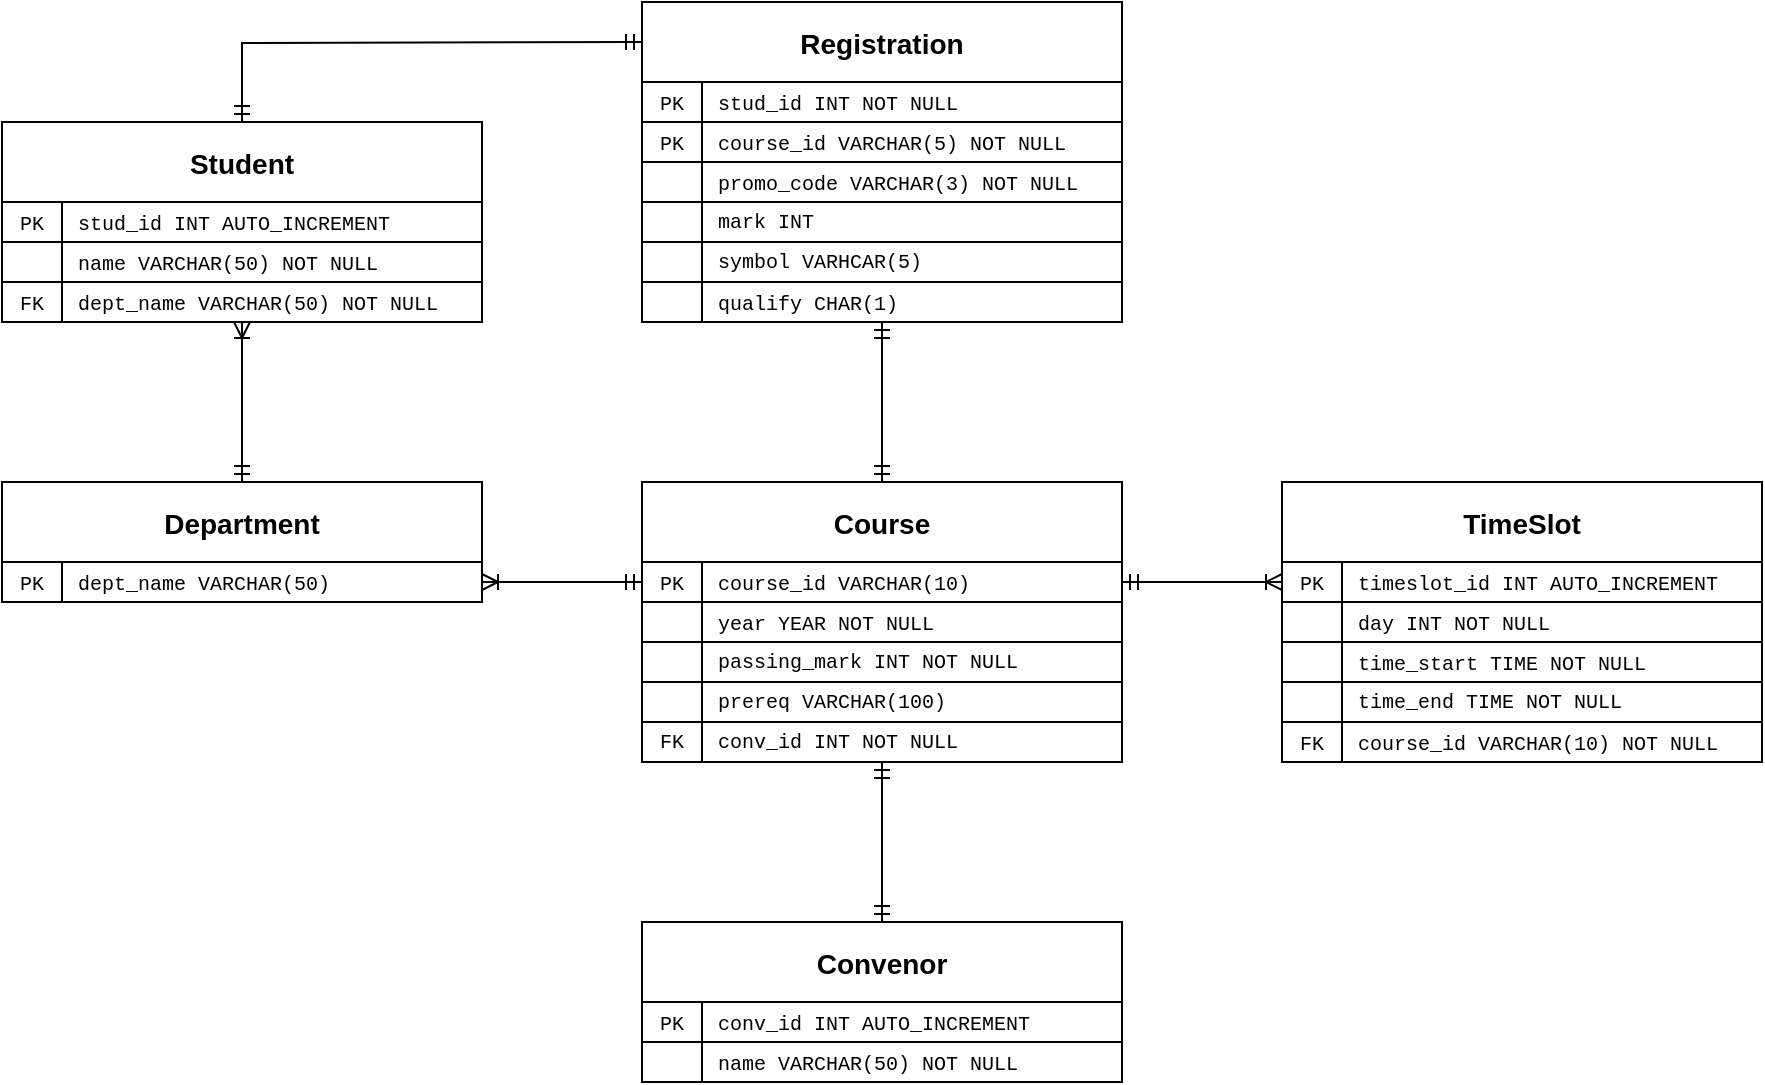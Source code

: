 <mxfile version="24.2.5" type="device">
  <diagram id="R2lEEEUBdFMjLlhIrx00" name="Page-1">
    <mxGraphModel dx="1059" dy="1504" grid="1" gridSize="10" guides="1" tooltips="1" connect="1" arrows="1" fold="1" page="1" pageScale="1" pageWidth="960" pageHeight="620" math="0" shadow="0" extFonts="Permanent Marker^https://fonts.googleapis.com/css?family=Permanent+Marker">
      <root>
        <mxCell id="0" />
        <mxCell id="1" parent="0" />
        <mxCell id="j0z5t2fhLflgDNvAX0k3-1" value="TimeSlot" style="shape=table;startSize=40;container=1;collapsible=0;childLayout=tableLayout;fixedRows=1;rowLines=0;align=center;resizeLast=1;swimlaneFillColor=none;fontSize=14;fontStyle=1" vertex="1" parent="1">
          <mxGeometry x="680" y="280" width="240" height="140" as="geometry">
            <mxRectangle x="120" y="120" width="80" height="30" as="alternateBounds" />
          </mxGeometry>
        </mxCell>
        <mxCell id="j0z5t2fhLflgDNvAX0k3-2" value="" style="shape=partialRectangle;collapsible=0;dropTarget=0;pointerEvents=0;fillColor=none;points=[[0,0.5],[1,0.5]];portConstraint=eastwest;top=0;left=0;right=0;bottom=1;fontSize=10;fontFamily=Courier New;" vertex="1" parent="j0z5t2fhLflgDNvAX0k3-1">
          <mxGeometry y="40" width="240" height="20" as="geometry" />
        </mxCell>
        <mxCell id="j0z5t2fhLflgDNvAX0k3-3" value="PK" style="shape=partialRectangle;overflow=hidden;connectable=0;fillColor=none;top=0;left=0;bottom=0;right=0;fontSize=10;fontFamily=Courier New;" vertex="1" parent="j0z5t2fhLflgDNvAX0k3-2">
          <mxGeometry width="30" height="20" as="geometry">
            <mxRectangle width="30" height="20" as="alternateBounds" />
          </mxGeometry>
        </mxCell>
        <mxCell id="j0z5t2fhLflgDNvAX0k3-4" value="timeslot_id INT AUTO_INCREMENT" style="shape=partialRectangle;overflow=hidden;connectable=0;fillColor=none;top=0;left=0;bottom=0;right=0;align=left;spacingLeft=6;fontSize=10;fontFamily=Courier New;" vertex="1" parent="j0z5t2fhLflgDNvAX0k3-2">
          <mxGeometry x="30" width="210" height="20" as="geometry">
            <mxRectangle width="210" height="20" as="alternateBounds" />
          </mxGeometry>
        </mxCell>
        <mxCell id="j0z5t2fhLflgDNvAX0k3-5" value="" style="shape=partialRectangle;collapsible=0;dropTarget=0;pointerEvents=0;fillColor=none;top=0;left=0;bottom=1;right=0;points=[[0,0.5],[1,0.5]];portConstraint=eastwest;fontSize=10;fontFamily=Courier New;" vertex="1" parent="j0z5t2fhLflgDNvAX0k3-1">
          <mxGeometry y="60" width="240" height="20" as="geometry" />
        </mxCell>
        <mxCell id="j0z5t2fhLflgDNvAX0k3-6" value="" style="shape=partialRectangle;connectable=0;fillColor=none;top=0;left=0;bottom=0;right=0;overflow=hidden;fontSize=10;fontFamily=Courier New;" vertex="1" parent="j0z5t2fhLflgDNvAX0k3-5">
          <mxGeometry width="30" height="20" as="geometry">
            <mxRectangle width="30" height="20" as="alternateBounds" />
          </mxGeometry>
        </mxCell>
        <mxCell id="j0z5t2fhLflgDNvAX0k3-7" value="day INT NOT NULL" style="shape=partialRectangle;connectable=0;fillColor=none;top=0;left=0;bottom=0;right=0;align=left;spacingLeft=6;overflow=hidden;fontSize=10;fontFamily=Courier New;" vertex="1" parent="j0z5t2fhLflgDNvAX0k3-5">
          <mxGeometry x="30" width="210" height="20" as="geometry">
            <mxRectangle width="210" height="20" as="alternateBounds" />
          </mxGeometry>
        </mxCell>
        <mxCell id="j0z5t2fhLflgDNvAX0k3-8" value="" style="shape=tableRow;horizontal=0;startSize=0;swimlaneHead=0;swimlaneBody=0;fillColor=none;collapsible=0;dropTarget=0;points=[[0,0.5],[1,0.5]];portConstraint=eastwest;top=0;left=0;right=0;bottom=1;fontSize=10;fontFamily=Courier New;" vertex="1" parent="j0z5t2fhLflgDNvAX0k3-1">
          <mxGeometry y="80" width="240" height="20" as="geometry" />
        </mxCell>
        <mxCell id="j0z5t2fhLflgDNvAX0k3-9" value="" style="shape=partialRectangle;connectable=0;fillColor=none;top=0;left=0;bottom=0;right=0;overflow=hidden;fontSize=10;fontFamily=Courier New;" vertex="1" parent="j0z5t2fhLflgDNvAX0k3-8">
          <mxGeometry width="30" height="20" as="geometry">
            <mxRectangle width="30" height="20" as="alternateBounds" />
          </mxGeometry>
        </mxCell>
        <mxCell id="j0z5t2fhLflgDNvAX0k3-10" value="time_start TIME NOT NULL" style="shape=partialRectangle;connectable=0;fillColor=none;top=0;left=0;bottom=0;right=0;align=left;spacingLeft=6;overflow=hidden;fontSize=10;fontFamily=Courier New;" vertex="1" parent="j0z5t2fhLflgDNvAX0k3-8">
          <mxGeometry x="30" width="210" height="20" as="geometry">
            <mxRectangle width="210" height="20" as="alternateBounds" />
          </mxGeometry>
        </mxCell>
        <mxCell id="j0z5t2fhLflgDNvAX0k3-11" value="" style="shape=tableRow;horizontal=0;startSize=0;swimlaneHead=0;swimlaneBody=0;fillColor=none;collapsible=0;dropTarget=0;points=[[0,0.5],[1,0.5]];portConstraint=eastwest;top=0;left=0;right=0;bottom=1;fontSize=10;fontFamily=Courier New;" vertex="1" parent="j0z5t2fhLflgDNvAX0k3-1">
          <mxGeometry y="100" width="240" height="20" as="geometry" />
        </mxCell>
        <mxCell id="j0z5t2fhLflgDNvAX0k3-12" value="" style="shape=partialRectangle;connectable=0;fillColor=none;top=0;left=0;bottom=0;right=0;overflow=hidden;whiteSpace=wrap;html=1;fontSize=10;fontFamily=Courier New;" vertex="1" parent="j0z5t2fhLflgDNvAX0k3-11">
          <mxGeometry width="30" height="20" as="geometry">
            <mxRectangle width="30" height="20" as="alternateBounds" />
          </mxGeometry>
        </mxCell>
        <mxCell id="j0z5t2fhLflgDNvAX0k3-13" value="time_end TIME NOT NULL" style="shape=partialRectangle;connectable=0;fillColor=none;top=0;left=0;bottom=0;right=0;align=left;spacingLeft=6;overflow=hidden;whiteSpace=wrap;html=1;fontSize=10;fontFamily=Courier New;" vertex="1" parent="j0z5t2fhLflgDNvAX0k3-11">
          <mxGeometry x="30" width="210" height="20" as="geometry">
            <mxRectangle width="210" height="20" as="alternateBounds" />
          </mxGeometry>
        </mxCell>
        <mxCell id="j0z5t2fhLflgDNvAX0k3-14" value="" style="shape=tableRow;horizontal=0;startSize=0;swimlaneHead=0;swimlaneBody=0;fillColor=none;collapsible=0;dropTarget=0;points=[[0,0.5],[1,0.5]];portConstraint=eastwest;top=0;left=0;right=0;bottom=1;fontSize=10;fontFamily=Courier New;" vertex="1" parent="j0z5t2fhLflgDNvAX0k3-1">
          <mxGeometry y="120" width="240" height="20" as="geometry" />
        </mxCell>
        <mxCell id="j0z5t2fhLflgDNvAX0k3-15" value="FK" style="shape=partialRectangle;connectable=0;fillColor=none;top=0;left=0;bottom=0;right=0;overflow=hidden;fontSize=10;fontFamily=Courier New;" vertex="1" parent="j0z5t2fhLflgDNvAX0k3-14">
          <mxGeometry width="30" height="20" as="geometry">
            <mxRectangle width="30" height="20" as="alternateBounds" />
          </mxGeometry>
        </mxCell>
        <mxCell id="j0z5t2fhLflgDNvAX0k3-16" value="course_id VARCHAR(10) NOT NULL" style="shape=partialRectangle;connectable=0;fillColor=none;top=0;left=0;bottom=0;right=0;align=left;spacingLeft=6;overflow=hidden;fontSize=10;fontFamily=Courier New;" vertex="1" parent="j0z5t2fhLflgDNvAX0k3-14">
          <mxGeometry x="30" width="210" height="20" as="geometry">
            <mxRectangle width="210" height="20" as="alternateBounds" />
          </mxGeometry>
        </mxCell>
        <mxCell id="j0z5t2fhLflgDNvAX0k3-17" value="Course" style="shape=table;startSize=40;container=1;collapsible=0;childLayout=tableLayout;fixedRows=1;rowLines=0;align=center;resizeLast=1;swimlaneFillColor=none;fontSize=14;fontStyle=1" vertex="1" parent="1">
          <mxGeometry x="360" y="280" width="240" height="140" as="geometry">
            <mxRectangle x="120" y="120" width="80" height="30" as="alternateBounds" />
          </mxGeometry>
        </mxCell>
        <mxCell id="j0z5t2fhLflgDNvAX0k3-18" value="" style="shape=partialRectangle;collapsible=0;dropTarget=0;pointerEvents=0;fillColor=none;points=[[0,0.5],[1,0.5]];portConstraint=eastwest;top=0;left=0;right=0;bottom=1;fontSize=10;fontFamily=Courier New;" vertex="1" parent="j0z5t2fhLflgDNvAX0k3-17">
          <mxGeometry y="40" width="240" height="20" as="geometry" />
        </mxCell>
        <mxCell id="j0z5t2fhLflgDNvAX0k3-19" value="PK" style="shape=partialRectangle;overflow=hidden;connectable=0;fillColor=none;top=0;left=0;bottom=0;right=0;fontSize=10;fontFamily=Courier New;" vertex="1" parent="j0z5t2fhLflgDNvAX0k3-18">
          <mxGeometry width="30" height="20" as="geometry">
            <mxRectangle width="30" height="20" as="alternateBounds" />
          </mxGeometry>
        </mxCell>
        <mxCell id="j0z5t2fhLflgDNvAX0k3-20" value="course_id VARCHAR(10)" style="shape=partialRectangle;overflow=hidden;connectable=0;fillColor=none;top=0;left=0;bottom=0;right=0;align=left;spacingLeft=6;fontSize=10;fontFamily=Courier New;" vertex="1" parent="j0z5t2fhLflgDNvAX0k3-18">
          <mxGeometry x="30" width="210" height="20" as="geometry">
            <mxRectangle width="210" height="20" as="alternateBounds" />
          </mxGeometry>
        </mxCell>
        <mxCell id="j0z5t2fhLflgDNvAX0k3-21" value="" style="shape=partialRectangle;collapsible=0;dropTarget=0;pointerEvents=0;fillColor=none;top=0;left=0;bottom=1;right=0;points=[[0,0.5],[1,0.5]];portConstraint=eastwest;fontSize=10;fontFamily=Courier New;" vertex="1" parent="j0z5t2fhLflgDNvAX0k3-17">
          <mxGeometry y="60" width="240" height="20" as="geometry" />
        </mxCell>
        <mxCell id="j0z5t2fhLflgDNvAX0k3-22" value="" style="shape=partialRectangle;connectable=0;fillColor=none;top=0;left=0;bottom=0;right=0;overflow=hidden;fontSize=10;fontFamily=Courier New;" vertex="1" parent="j0z5t2fhLflgDNvAX0k3-21">
          <mxGeometry width="30" height="20" as="geometry">
            <mxRectangle width="30" height="20" as="alternateBounds" />
          </mxGeometry>
        </mxCell>
        <mxCell id="j0z5t2fhLflgDNvAX0k3-23" value="year YEAR NOT NULL" style="shape=partialRectangle;connectable=0;fillColor=none;top=0;left=0;bottom=0;right=0;align=left;spacingLeft=6;overflow=hidden;fontSize=10;fontFamily=Courier New;" vertex="1" parent="j0z5t2fhLflgDNvAX0k3-21">
          <mxGeometry x="30" width="210" height="20" as="geometry">
            <mxRectangle width="210" height="20" as="alternateBounds" />
          </mxGeometry>
        </mxCell>
        <mxCell id="j0z5t2fhLflgDNvAX0k3-24" value="" style="shape=tableRow;horizontal=0;startSize=0;swimlaneHead=0;swimlaneBody=0;fillColor=none;collapsible=0;dropTarget=0;points=[[0,0.5],[1,0.5]];portConstraint=eastwest;top=0;left=0;right=0;bottom=1;fontSize=10;fontFamily=Courier New;" vertex="1" parent="j0z5t2fhLflgDNvAX0k3-17">
          <mxGeometry y="80" width="240" height="20" as="geometry" />
        </mxCell>
        <mxCell id="j0z5t2fhLflgDNvAX0k3-25" value="" style="shape=partialRectangle;connectable=0;fillColor=none;top=0;left=0;bottom=0;right=0;overflow=hidden;whiteSpace=wrap;html=1;fontSize=10;fontFamily=Courier New;" vertex="1" parent="j0z5t2fhLflgDNvAX0k3-24">
          <mxGeometry width="30" height="20" as="geometry">
            <mxRectangle width="30" height="20" as="alternateBounds" />
          </mxGeometry>
        </mxCell>
        <mxCell id="j0z5t2fhLflgDNvAX0k3-26" value="passing_mark INT NOT NULL" style="shape=partialRectangle;connectable=0;fillColor=none;top=0;left=0;bottom=0;right=0;align=left;spacingLeft=6;overflow=hidden;whiteSpace=wrap;html=1;fontSize=10;fontFamily=Courier New;" vertex="1" parent="j0z5t2fhLflgDNvAX0k3-24">
          <mxGeometry x="30" width="210" height="20" as="geometry">
            <mxRectangle width="210" height="20" as="alternateBounds" />
          </mxGeometry>
        </mxCell>
        <mxCell id="j0z5t2fhLflgDNvAX0k3-27" value="" style="shape=tableRow;horizontal=0;startSize=0;swimlaneHead=0;swimlaneBody=0;fillColor=none;collapsible=0;dropTarget=0;points=[[0,0.5],[1,0.5]];portConstraint=eastwest;top=0;left=0;right=0;bottom=1;fontSize=10;fontFamily=Courier New;" vertex="1" parent="j0z5t2fhLflgDNvAX0k3-17">
          <mxGeometry y="100" width="240" height="20" as="geometry" />
        </mxCell>
        <mxCell id="j0z5t2fhLflgDNvAX0k3-28" value="" style="shape=partialRectangle;connectable=0;fillColor=none;top=0;left=0;bottom=0;right=0;overflow=hidden;whiteSpace=wrap;html=1;fontSize=10;fontFamily=Courier New;" vertex="1" parent="j0z5t2fhLflgDNvAX0k3-27">
          <mxGeometry width="30" height="20" as="geometry">
            <mxRectangle width="30" height="20" as="alternateBounds" />
          </mxGeometry>
        </mxCell>
        <mxCell id="j0z5t2fhLflgDNvAX0k3-29" value="prereq VARCHAR(100)" style="shape=partialRectangle;connectable=0;fillColor=none;top=0;left=0;bottom=0;right=0;align=left;spacingLeft=6;overflow=hidden;whiteSpace=wrap;html=1;fontSize=10;fontFamily=Courier New;" vertex="1" parent="j0z5t2fhLflgDNvAX0k3-27">
          <mxGeometry x="30" width="210" height="20" as="geometry">
            <mxRectangle width="210" height="20" as="alternateBounds" />
          </mxGeometry>
        </mxCell>
        <mxCell id="j0z5t2fhLflgDNvAX0k3-30" value="" style="shape=tableRow;horizontal=0;startSize=0;swimlaneHead=0;swimlaneBody=0;fillColor=none;collapsible=0;dropTarget=0;points=[[0,0.5],[1,0.5]];portConstraint=eastwest;top=0;left=0;right=0;bottom=1;fontSize=10;fontFamily=Courier New;" vertex="1" parent="j0z5t2fhLflgDNvAX0k3-17">
          <mxGeometry y="120" width="240" height="20" as="geometry" />
        </mxCell>
        <mxCell id="j0z5t2fhLflgDNvAX0k3-31" value="FK" style="shape=partialRectangle;connectable=0;fillColor=none;top=0;left=0;bottom=0;right=0;overflow=hidden;whiteSpace=wrap;html=1;fontSize=10;fontFamily=Courier New;" vertex="1" parent="j0z5t2fhLflgDNvAX0k3-30">
          <mxGeometry width="30" height="20" as="geometry">
            <mxRectangle width="30" height="20" as="alternateBounds" />
          </mxGeometry>
        </mxCell>
        <mxCell id="j0z5t2fhLflgDNvAX0k3-32" value="conv_id INT NOT NULL" style="shape=partialRectangle;connectable=0;fillColor=none;top=0;left=0;bottom=0;right=0;align=left;spacingLeft=6;overflow=hidden;whiteSpace=wrap;html=1;fontSize=10;fontFamily=Courier New;" vertex="1" parent="j0z5t2fhLflgDNvAX0k3-30">
          <mxGeometry x="30" width="210" height="20" as="geometry">
            <mxRectangle width="210" height="20" as="alternateBounds" />
          </mxGeometry>
        </mxCell>
        <mxCell id="j0z5t2fhLflgDNvAX0k3-33" value="Convenor" style="shape=table;startSize=40;container=1;collapsible=0;childLayout=tableLayout;fixedRows=1;rowLines=0;align=center;resizeLast=1;swimlaneFillColor=none;fontSize=14;fontStyle=1" vertex="1" parent="1">
          <mxGeometry x="360" y="500" width="240" height="80" as="geometry">
            <mxRectangle x="120" y="120" width="80" height="30" as="alternateBounds" />
          </mxGeometry>
        </mxCell>
        <mxCell id="j0z5t2fhLflgDNvAX0k3-34" value="" style="shape=partialRectangle;collapsible=0;dropTarget=0;pointerEvents=0;fillColor=none;points=[[0,0.5],[1,0.5]];portConstraint=eastwest;top=0;left=0;right=0;bottom=1;fontSize=10;fontFamily=Courier New;" vertex="1" parent="j0z5t2fhLflgDNvAX0k3-33">
          <mxGeometry y="40" width="240" height="20" as="geometry" />
        </mxCell>
        <mxCell id="j0z5t2fhLflgDNvAX0k3-35" value="PK" style="shape=partialRectangle;overflow=hidden;connectable=0;fillColor=none;top=0;left=0;bottom=0;right=0;fontSize=10;fontFamily=Courier New;" vertex="1" parent="j0z5t2fhLflgDNvAX0k3-34">
          <mxGeometry width="30" height="20" as="geometry">
            <mxRectangle width="30" height="20" as="alternateBounds" />
          </mxGeometry>
        </mxCell>
        <mxCell id="j0z5t2fhLflgDNvAX0k3-36" value="conv_id INT AUTO_INCREMENT" style="shape=partialRectangle;overflow=hidden;connectable=0;fillColor=none;top=0;left=0;bottom=0;right=0;align=left;spacingLeft=6;fontSize=10;fontFamily=Courier New;" vertex="1" parent="j0z5t2fhLflgDNvAX0k3-34">
          <mxGeometry x="30" width="210" height="20" as="geometry">
            <mxRectangle width="210" height="20" as="alternateBounds" />
          </mxGeometry>
        </mxCell>
        <mxCell id="j0z5t2fhLflgDNvAX0k3-37" value="" style="shape=partialRectangle;collapsible=0;dropTarget=0;pointerEvents=0;fillColor=none;points=[[0,0.5],[1,0.5]];portConstraint=eastwest;top=0;left=0;right=0;bottom=0;fontSize=10;fontFamily=Courier New;" vertex="1" parent="j0z5t2fhLflgDNvAX0k3-33">
          <mxGeometry y="60" width="240" height="20" as="geometry" />
        </mxCell>
        <mxCell id="j0z5t2fhLflgDNvAX0k3-38" value="" style="shape=partialRectangle;overflow=hidden;connectable=0;fillColor=none;top=0;left=0;bottom=0;right=0;fontSize=10;fontFamily=Courier New;" vertex="1" parent="j0z5t2fhLflgDNvAX0k3-37">
          <mxGeometry width="30" height="20" as="geometry">
            <mxRectangle width="30" height="20" as="alternateBounds" />
          </mxGeometry>
        </mxCell>
        <mxCell id="j0z5t2fhLflgDNvAX0k3-39" value="name VARCHAR(50) NOT NULL" style="shape=partialRectangle;overflow=hidden;connectable=0;fillColor=none;top=0;left=0;bottom=0;right=0;align=left;spacingLeft=6;fontSize=10;fontFamily=Courier New;" vertex="1" parent="j0z5t2fhLflgDNvAX0k3-37">
          <mxGeometry x="30" width="210" height="20" as="geometry">
            <mxRectangle width="210" height="20" as="alternateBounds" />
          </mxGeometry>
        </mxCell>
        <mxCell id="j0z5t2fhLflgDNvAX0k3-40" value="Registration" style="shape=table;startSize=40;container=1;collapsible=0;childLayout=tableLayout;fixedRows=1;rowLines=0;align=center;resizeLast=1;swimlaneFillColor=none;fontSize=14;fontStyle=1" vertex="1" parent="1">
          <mxGeometry x="360" y="40" width="240" height="160" as="geometry">
            <mxRectangle x="120" y="120" width="80" height="30" as="alternateBounds" />
          </mxGeometry>
        </mxCell>
        <mxCell id="j0z5t2fhLflgDNvAX0k3-41" value="" style="shape=partialRectangle;collapsible=0;dropTarget=0;pointerEvents=0;fillColor=none;points=[[0,0.5],[1,0.5]];portConstraint=eastwest;top=0;left=0;right=0;bottom=1;fontSize=10;fontFamily=Courier New;" vertex="1" parent="j0z5t2fhLflgDNvAX0k3-40">
          <mxGeometry y="40" width="240" height="20" as="geometry" />
        </mxCell>
        <mxCell id="j0z5t2fhLflgDNvAX0k3-42" value="PK" style="shape=partialRectangle;overflow=hidden;connectable=0;fillColor=none;top=0;left=0;bottom=0;right=0;fontSize=10;fontFamily=Courier New;" vertex="1" parent="j0z5t2fhLflgDNvAX0k3-41">
          <mxGeometry width="30" height="20" as="geometry">
            <mxRectangle width="30" height="20" as="alternateBounds" />
          </mxGeometry>
        </mxCell>
        <mxCell id="j0z5t2fhLflgDNvAX0k3-43" value="stud_id INT NOT NULL" style="shape=partialRectangle;overflow=hidden;connectable=0;fillColor=none;top=0;left=0;bottom=0;right=0;align=left;spacingLeft=6;fontSize=10;fontFamily=Courier New;" vertex="1" parent="j0z5t2fhLflgDNvAX0k3-41">
          <mxGeometry x="30" width="210" height="20" as="geometry">
            <mxRectangle width="210" height="20" as="alternateBounds" />
          </mxGeometry>
        </mxCell>
        <mxCell id="j0z5t2fhLflgDNvAX0k3-44" value="" style="shape=partialRectangle;collapsible=0;dropTarget=0;pointerEvents=0;fillColor=none;top=0;left=0;bottom=1;right=0;points=[[0,0.5],[1,0.5]];portConstraint=eastwest;fontSize=10;fontFamily=Courier New;" vertex="1" parent="j0z5t2fhLflgDNvAX0k3-40">
          <mxGeometry y="60" width="240" height="20" as="geometry" />
        </mxCell>
        <mxCell id="j0z5t2fhLflgDNvAX0k3-45" value="PK" style="shape=partialRectangle;connectable=0;fillColor=none;top=0;left=0;bottom=0;right=0;overflow=hidden;fontSize=10;fontFamily=Courier New;" vertex="1" parent="j0z5t2fhLflgDNvAX0k3-44">
          <mxGeometry width="30" height="20" as="geometry">
            <mxRectangle width="30" height="20" as="alternateBounds" />
          </mxGeometry>
        </mxCell>
        <mxCell id="j0z5t2fhLflgDNvAX0k3-46" value="course_id VARCHAR(5) NOT NULL" style="shape=partialRectangle;connectable=0;fillColor=none;top=0;left=0;bottom=0;right=0;align=left;spacingLeft=6;overflow=hidden;fontSize=10;fontFamily=Courier New;" vertex="1" parent="j0z5t2fhLflgDNvAX0k3-44">
          <mxGeometry x="30" width="210" height="20" as="geometry">
            <mxRectangle width="210" height="20" as="alternateBounds" />
          </mxGeometry>
        </mxCell>
        <mxCell id="j0z5t2fhLflgDNvAX0k3-47" value="" style="shape=partialRectangle;collapsible=0;dropTarget=0;pointerEvents=0;fillColor=none;top=0;left=0;bottom=1;right=0;points=[[0,0.5],[1,0.5]];portConstraint=eastwest;fontSize=10;fontFamily=Courier New;" vertex="1" parent="j0z5t2fhLflgDNvAX0k3-40">
          <mxGeometry y="80" width="240" height="20" as="geometry" />
        </mxCell>
        <mxCell id="j0z5t2fhLflgDNvAX0k3-48" value="" style="shape=partialRectangle;connectable=0;fillColor=none;top=0;left=0;bottom=0;right=0;overflow=hidden;fontSize=10;fontFamily=Courier New;" vertex="1" parent="j0z5t2fhLflgDNvAX0k3-47">
          <mxGeometry width="30" height="20" as="geometry">
            <mxRectangle width="30" height="20" as="alternateBounds" />
          </mxGeometry>
        </mxCell>
        <mxCell id="j0z5t2fhLflgDNvAX0k3-49" value="promo_code VARCHAR(3) NOT NULL" style="shape=partialRectangle;connectable=0;fillColor=none;top=0;left=0;bottom=0;right=0;align=left;spacingLeft=6;overflow=hidden;fontSize=10;fontFamily=Courier New;" vertex="1" parent="j0z5t2fhLflgDNvAX0k3-47">
          <mxGeometry x="30" width="210" height="20" as="geometry">
            <mxRectangle width="210" height="20" as="alternateBounds" />
          </mxGeometry>
        </mxCell>
        <mxCell id="j0z5t2fhLflgDNvAX0k3-50" value="" style="shape=tableRow;horizontal=0;startSize=0;swimlaneHead=0;swimlaneBody=0;fillColor=none;collapsible=0;dropTarget=0;points=[[0,0.5],[1,0.5]];portConstraint=eastwest;top=0;left=0;right=0;bottom=1;fontSize=10;fontFamily=Courier New;" vertex="1" parent="j0z5t2fhLflgDNvAX0k3-40">
          <mxGeometry y="100" width="240" height="20" as="geometry" />
        </mxCell>
        <mxCell id="j0z5t2fhLflgDNvAX0k3-51" value="" style="shape=partialRectangle;connectable=0;fillColor=none;top=0;left=0;bottom=0;right=0;overflow=hidden;whiteSpace=wrap;html=1;fontSize=10;fontFamily=Courier New;" vertex="1" parent="j0z5t2fhLflgDNvAX0k3-50">
          <mxGeometry width="30" height="20" as="geometry">
            <mxRectangle width="30" height="20" as="alternateBounds" />
          </mxGeometry>
        </mxCell>
        <mxCell id="j0z5t2fhLflgDNvAX0k3-52" value="mark INT" style="shape=partialRectangle;connectable=0;fillColor=none;top=0;left=0;bottom=0;right=0;align=left;spacingLeft=6;overflow=hidden;whiteSpace=wrap;html=1;fontSize=10;fontFamily=Courier New;" vertex="1" parent="j0z5t2fhLflgDNvAX0k3-50">
          <mxGeometry x="30" width="210" height="20" as="geometry">
            <mxRectangle width="210" height="20" as="alternateBounds" />
          </mxGeometry>
        </mxCell>
        <mxCell id="j0z5t2fhLflgDNvAX0k3-53" value="" style="shape=tableRow;horizontal=0;startSize=0;swimlaneHead=0;swimlaneBody=0;fillColor=none;collapsible=0;dropTarget=0;points=[[0,0.5],[1,0.5]];portConstraint=eastwest;top=0;left=0;right=0;bottom=1;fontSize=10;fontFamily=Courier New;" vertex="1" parent="j0z5t2fhLflgDNvAX0k3-40">
          <mxGeometry y="120" width="240" height="20" as="geometry" />
        </mxCell>
        <mxCell id="j0z5t2fhLflgDNvAX0k3-54" value="" style="shape=partialRectangle;connectable=0;fillColor=none;top=0;left=0;bottom=0;right=0;overflow=hidden;whiteSpace=wrap;html=1;fontSize=10;fontFamily=Courier New;" vertex="1" parent="j0z5t2fhLflgDNvAX0k3-53">
          <mxGeometry width="30" height="20" as="geometry">
            <mxRectangle width="30" height="20" as="alternateBounds" />
          </mxGeometry>
        </mxCell>
        <mxCell id="j0z5t2fhLflgDNvAX0k3-55" value="symbol VARHCAR(5)" style="shape=partialRectangle;connectable=0;fillColor=none;top=0;left=0;bottom=0;right=0;align=left;spacingLeft=6;overflow=hidden;whiteSpace=wrap;html=1;fontSize=10;fontFamily=Courier New;" vertex="1" parent="j0z5t2fhLflgDNvAX0k3-53">
          <mxGeometry x="30" width="210" height="20" as="geometry">
            <mxRectangle width="210" height="20" as="alternateBounds" />
          </mxGeometry>
        </mxCell>
        <mxCell id="j0z5t2fhLflgDNvAX0k3-56" value="" style="shape=partialRectangle;collapsible=0;dropTarget=0;pointerEvents=0;fillColor=none;points=[[0,0.5],[1,0.5]];portConstraint=eastwest;top=0;left=0;right=0;bottom=0;fontSize=10;fontFamily=Courier New;" vertex="1" parent="j0z5t2fhLflgDNvAX0k3-40">
          <mxGeometry y="140" width="240" height="20" as="geometry" />
        </mxCell>
        <mxCell id="j0z5t2fhLflgDNvAX0k3-57" value="" style="shape=partialRectangle;overflow=hidden;connectable=0;fillColor=none;top=0;left=0;bottom=0;right=0;fontSize=10;fontFamily=Courier New;" vertex="1" parent="j0z5t2fhLflgDNvAX0k3-56">
          <mxGeometry width="30" height="20" as="geometry">
            <mxRectangle width="30" height="20" as="alternateBounds" />
          </mxGeometry>
        </mxCell>
        <mxCell id="j0z5t2fhLflgDNvAX0k3-58" value="qualify CHAR(1)" style="shape=partialRectangle;overflow=hidden;connectable=0;fillColor=none;top=0;left=0;bottom=0;right=0;align=left;spacingLeft=6;fontSize=10;fontFamily=Courier New;" vertex="1" parent="j0z5t2fhLflgDNvAX0k3-56">
          <mxGeometry x="30" width="210" height="20" as="geometry">
            <mxRectangle width="210" height="20" as="alternateBounds" />
          </mxGeometry>
        </mxCell>
        <mxCell id="j0z5t2fhLflgDNvAX0k3-59" value="Department" style="shape=table;startSize=40;container=1;collapsible=0;childLayout=tableLayout;fixedRows=1;rowLines=0;align=center;resizeLast=1;swimlaneFillColor=none;fontSize=14;fontStyle=1" vertex="1" parent="1">
          <mxGeometry x="40" y="280" width="240" height="60" as="geometry">
            <mxRectangle x="120" y="120" width="80" height="30" as="alternateBounds" />
          </mxGeometry>
        </mxCell>
        <mxCell id="j0z5t2fhLflgDNvAX0k3-60" value="" style="shape=partialRectangle;collapsible=0;dropTarget=0;pointerEvents=0;fillColor=none;points=[[0,0.5],[1,0.5]];portConstraint=eastwest;top=0;left=0;right=0;bottom=0;fontSize=10;fontFamily=Courier New;" vertex="1" parent="j0z5t2fhLflgDNvAX0k3-59">
          <mxGeometry y="40" width="240" height="20" as="geometry" />
        </mxCell>
        <mxCell id="j0z5t2fhLflgDNvAX0k3-61" value="PK" style="shape=partialRectangle;overflow=hidden;connectable=0;fillColor=none;top=0;left=0;bottom=0;right=0;fontSize=10;fontFamily=Courier New;" vertex="1" parent="j0z5t2fhLflgDNvAX0k3-60">
          <mxGeometry width="30" height="20" as="geometry">
            <mxRectangle width="30" height="20" as="alternateBounds" />
          </mxGeometry>
        </mxCell>
        <mxCell id="j0z5t2fhLflgDNvAX0k3-62" value="dept_name VARCHAR(50)" style="shape=partialRectangle;overflow=hidden;connectable=0;fillColor=none;top=0;left=0;bottom=0;right=0;align=left;spacingLeft=6;fontSize=10;fontFamily=Courier New;" vertex="1" parent="j0z5t2fhLflgDNvAX0k3-60">
          <mxGeometry x="30" width="210" height="20" as="geometry">
            <mxRectangle width="210" height="20" as="alternateBounds" />
          </mxGeometry>
        </mxCell>
        <mxCell id="j0z5t2fhLflgDNvAX0k3-63" value="Student" style="shape=table;startSize=40;container=1;collapsible=0;childLayout=tableLayout;fixedRows=1;rowLines=0;align=center;resizeLast=1;swimlaneFillColor=none;fontSize=14;fontStyle=1" vertex="1" parent="1">
          <mxGeometry x="40" y="100" width="240" height="100" as="geometry">
            <mxRectangle x="120" y="120" width="80" height="30" as="alternateBounds" />
          </mxGeometry>
        </mxCell>
        <mxCell id="j0z5t2fhLflgDNvAX0k3-64" value="" style="shape=partialRectangle;collapsible=0;dropTarget=0;pointerEvents=0;fillColor=none;points=[[0,0.5],[1,0.5]];portConstraint=eastwest;top=0;left=0;right=0;bottom=1;fontSize=10;fontFamily=Courier New;" vertex="1" parent="j0z5t2fhLflgDNvAX0k3-63">
          <mxGeometry y="40" width="240" height="20" as="geometry" />
        </mxCell>
        <mxCell id="j0z5t2fhLflgDNvAX0k3-65" value="PK" style="shape=partialRectangle;overflow=hidden;connectable=0;fillColor=none;top=0;left=0;bottom=0;right=0;fontSize=10;fontFamily=Courier New;" vertex="1" parent="j0z5t2fhLflgDNvAX0k3-64">
          <mxGeometry width="30" height="20" as="geometry">
            <mxRectangle width="30" height="20" as="alternateBounds" />
          </mxGeometry>
        </mxCell>
        <mxCell id="j0z5t2fhLflgDNvAX0k3-66" value="stud_id INT AUTO_INCREMENT" style="shape=partialRectangle;overflow=hidden;connectable=0;fillColor=none;top=0;left=0;bottom=0;right=0;align=left;spacingLeft=6;fontSize=10;fontFamily=Courier New;" vertex="1" parent="j0z5t2fhLflgDNvAX0k3-64">
          <mxGeometry x="30" width="210" height="20" as="geometry">
            <mxRectangle width="210" height="20" as="alternateBounds" />
          </mxGeometry>
        </mxCell>
        <mxCell id="j0z5t2fhLflgDNvAX0k3-67" value="" style="shape=partialRectangle;collapsible=0;dropTarget=0;pointerEvents=0;fillColor=none;points=[[0,0.5],[1,0.5]];portConstraint=eastwest;top=0;left=0;right=0;bottom=1;fontSize=10;fontFamily=Courier New;" vertex="1" parent="j0z5t2fhLflgDNvAX0k3-63">
          <mxGeometry y="60" width="240" height="20" as="geometry" />
        </mxCell>
        <mxCell id="j0z5t2fhLflgDNvAX0k3-68" value="" style="shape=partialRectangle;overflow=hidden;connectable=0;fillColor=none;top=0;left=0;bottom=0;right=0;fontSize=10;fontFamily=Courier New;" vertex="1" parent="j0z5t2fhLflgDNvAX0k3-67">
          <mxGeometry width="30" height="20" as="geometry">
            <mxRectangle width="30" height="20" as="alternateBounds" />
          </mxGeometry>
        </mxCell>
        <mxCell id="j0z5t2fhLflgDNvAX0k3-69" value="name VARCHAR(50) NOT NULL" style="shape=partialRectangle;overflow=hidden;connectable=0;fillColor=none;top=0;left=0;bottom=0;right=0;align=left;spacingLeft=6;fontSize=10;fontFamily=Courier New;" vertex="1" parent="j0z5t2fhLflgDNvAX0k3-67">
          <mxGeometry x="30" width="210" height="20" as="geometry">
            <mxRectangle width="210" height="20" as="alternateBounds" />
          </mxGeometry>
        </mxCell>
        <mxCell id="j0z5t2fhLflgDNvAX0k3-70" value="" style="shape=partialRectangle;collapsible=0;dropTarget=0;pointerEvents=0;fillColor=none;top=0;left=0;bottom=1;right=0;points=[[0,0.5],[1,0.5]];portConstraint=eastwest;fontSize=10;fontFamily=Courier New;" vertex="1" parent="j0z5t2fhLflgDNvAX0k3-63">
          <mxGeometry y="80" width="240" height="20" as="geometry" />
        </mxCell>
        <mxCell id="j0z5t2fhLflgDNvAX0k3-71" value="FK" style="shape=partialRectangle;connectable=0;fillColor=none;top=0;left=0;bottom=0;right=0;overflow=hidden;fontSize=10;fontFamily=Courier New;" vertex="1" parent="j0z5t2fhLflgDNvAX0k3-70">
          <mxGeometry width="30" height="20" as="geometry">
            <mxRectangle width="30" height="20" as="alternateBounds" />
          </mxGeometry>
        </mxCell>
        <mxCell id="j0z5t2fhLflgDNvAX0k3-72" value="dept_name VARCHAR(50) NOT NULL" style="shape=partialRectangle;connectable=0;fillColor=none;top=0;left=0;bottom=0;right=0;align=left;spacingLeft=6;overflow=hidden;fontSize=10;fontFamily=Courier New;" vertex="1" parent="j0z5t2fhLflgDNvAX0k3-70">
          <mxGeometry x="30" width="210" height="20" as="geometry">
            <mxRectangle width="210" height="20" as="alternateBounds" />
          </mxGeometry>
        </mxCell>
        <mxCell id="j0z5t2fhLflgDNvAX0k3-73" value="" style="html=1;endArrow=ERmandOne;startArrow=ERmandOne;rounded=0;entryX=0.5;entryY=0;entryDx=0;entryDy=0;" edge="1" parent="1" source="j0z5t2fhLflgDNvAX0k3-30" target="j0z5t2fhLflgDNvAX0k3-33">
          <mxGeometry width="100" height="100" relative="1" as="geometry">
            <mxPoint x="620" y="100" as="sourcePoint" />
            <mxPoint x="480" y="340" as="targetPoint" />
          </mxGeometry>
        </mxCell>
        <mxCell id="j0z5t2fhLflgDNvAX0k3-74" value="" style="html=1;endArrow=ERoneToMany;startArrow=ERmandOne;rounded=0;entryX=0;entryY=0.5;entryDx=0;entryDy=0;exitX=1;exitY=0.5;exitDx=0;exitDy=0;" edge="1" parent="1" source="j0z5t2fhLflgDNvAX0k3-18" target="j0z5t2fhLflgDNvAX0k3-2">
          <mxGeometry width="100" height="100" relative="1" as="geometry">
            <mxPoint x="380" y="440" as="sourcePoint" />
            <mxPoint x="480" y="340" as="targetPoint" />
          </mxGeometry>
        </mxCell>
        <mxCell id="j0z5t2fhLflgDNvAX0k3-75" value="" style="html=1;endArrow=ERmandOne;startArrow=ERmandOne;rounded=0;exitX=0.5;exitY=0;exitDx=0;exitDy=0;" edge="1" parent="1" source="j0z5t2fhLflgDNvAX0k3-17" target="j0z5t2fhLflgDNvAX0k3-56">
          <mxGeometry width="100" height="100" relative="1" as="geometry">
            <mxPoint x="610" y="360" as="sourcePoint" />
            <mxPoint x="690" y="320" as="targetPoint" />
          </mxGeometry>
        </mxCell>
        <mxCell id="j0z5t2fhLflgDNvAX0k3-76" value="" style="html=1;endArrow=ERmandOne;startArrow=ERmandOne;rounded=0;entryX=0.5;entryY=0;entryDx=0;entryDy=0;edgeStyle=orthogonalEdgeStyle;" edge="1" parent="1" target="j0z5t2fhLflgDNvAX0k3-63">
          <mxGeometry width="100" height="100" relative="1" as="geometry">
            <mxPoint x="360" y="60" as="sourcePoint" />
            <mxPoint x="490" y="210" as="targetPoint" />
          </mxGeometry>
        </mxCell>
        <mxCell id="j0z5t2fhLflgDNvAX0k3-77" value="" style="html=1;endArrow=ERoneToMany;startArrow=ERmandOne;rounded=0;exitX=0;exitY=0.5;exitDx=0;exitDy=0;entryX=1;entryY=0.5;entryDx=0;entryDy=0;" edge="1" parent="1" source="j0z5t2fhLflgDNvAX0k3-18" target="j0z5t2fhLflgDNvAX0k3-60">
          <mxGeometry width="100" height="100" relative="1" as="geometry">
            <mxPoint x="610" y="325" as="sourcePoint" />
            <mxPoint x="300" y="250" as="targetPoint" />
          </mxGeometry>
        </mxCell>
        <mxCell id="j0z5t2fhLflgDNvAX0k3-78" value="" style="html=1;endArrow=ERoneToMany;startArrow=ERmandOne;rounded=0;exitX=0.5;exitY=0;exitDx=0;exitDy=0;" edge="1" parent="1" source="j0z5t2fhLflgDNvAX0k3-59" target="j0z5t2fhLflgDNvAX0k3-70">
          <mxGeometry width="100" height="100" relative="1" as="geometry">
            <mxPoint x="370" y="340" as="sourcePoint" />
            <mxPoint x="160" y="230" as="targetPoint" />
            <Array as="points" />
          </mxGeometry>
        </mxCell>
      </root>
    </mxGraphModel>
  </diagram>
</mxfile>

